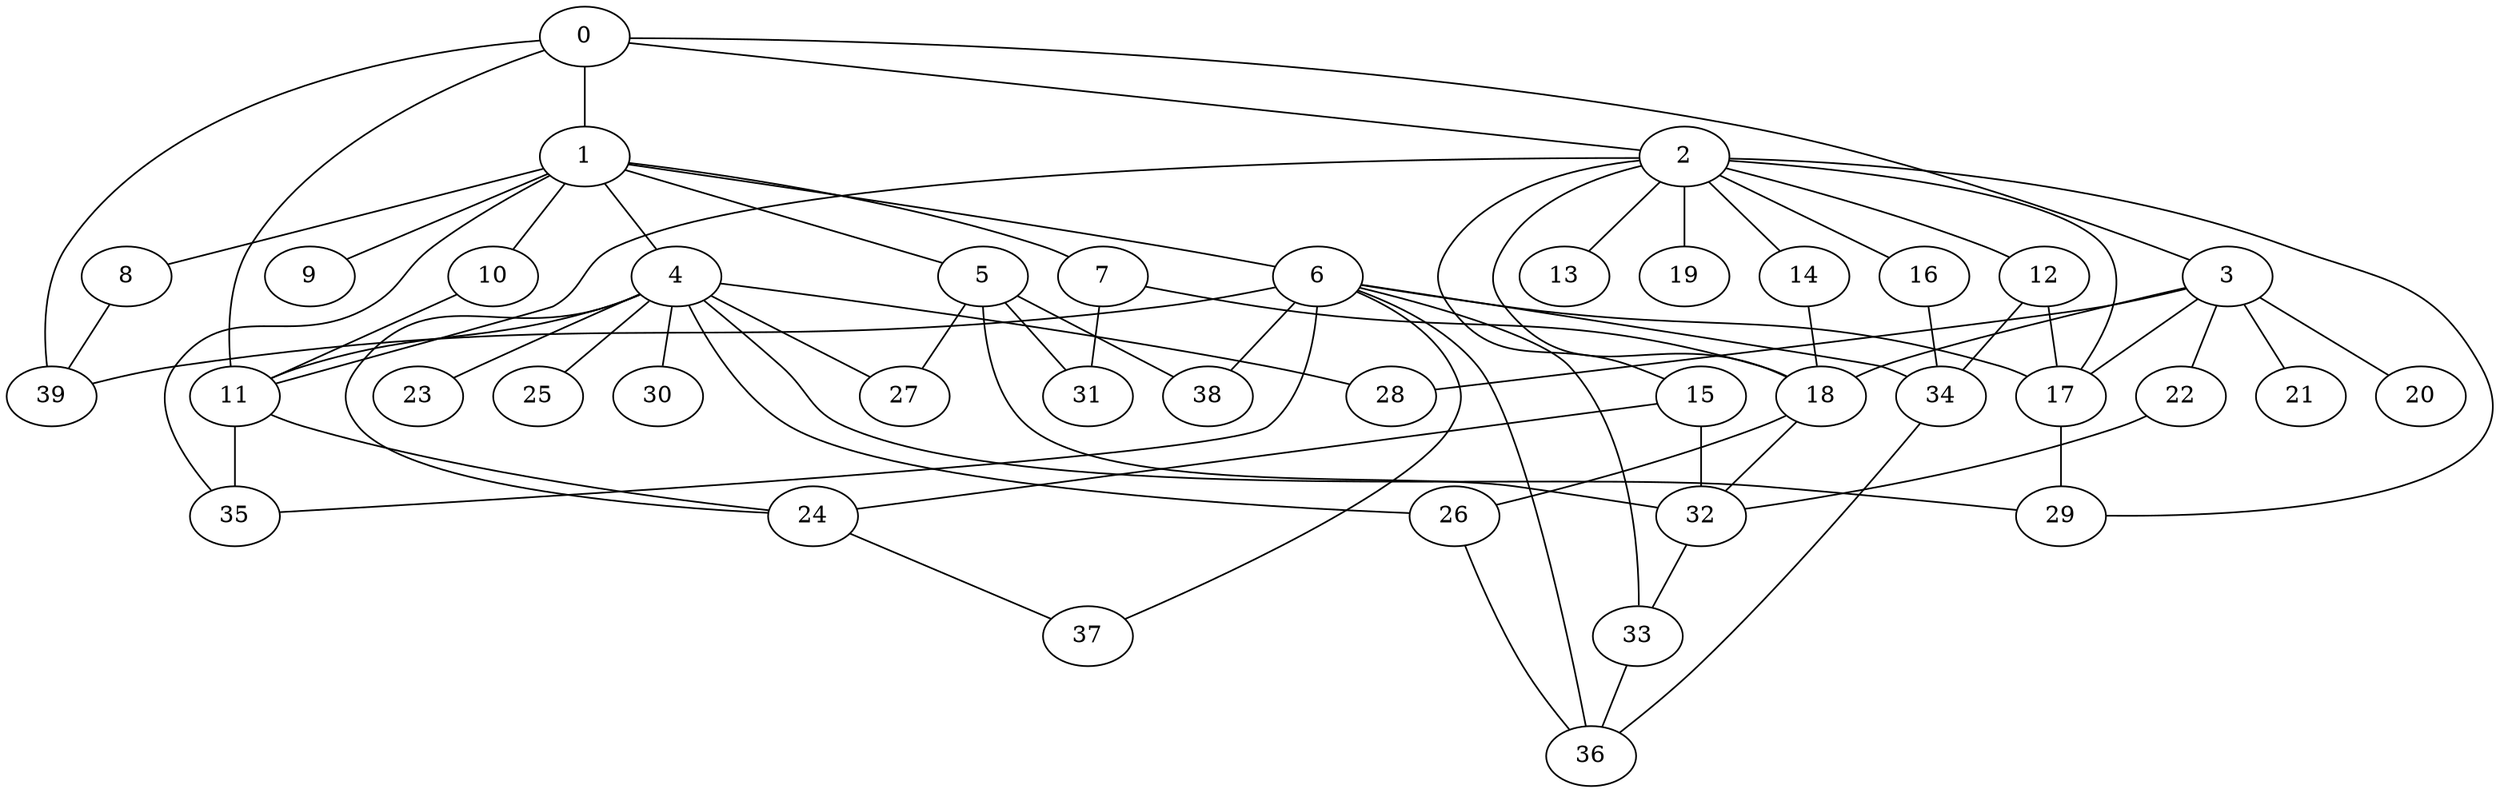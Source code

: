 
graph graphname {
    0 -- 1
0 -- 2
0 -- 3
0 -- 11
0 -- 39
1 -- 4
1 -- 5
1 -- 6
1 -- 7
1 -- 8
1 -- 9
1 -- 10
1 -- 35
2 -- 11
2 -- 12
2 -- 13
2 -- 14
2 -- 15
2 -- 16
2 -- 17
2 -- 18
2 -- 19
2 -- 29
3 -- 20
3 -- 21
3 -- 22
3 -- 28
3 -- 17
3 -- 18
4 -- 23
4 -- 24
4 -- 25
4 -- 26
4 -- 27
4 -- 28
4 -- 29
4 -- 30
4 -- 11
5 -- 32
5 -- 31
5 -- 38
5 -- 27
6 -- 34
6 -- 35
6 -- 36
6 -- 37
6 -- 38
6 -- 33
6 -- 39
6 -- 17
7 -- 18
7 -- 31
8 -- 39
10 -- 11
11 -- 35
11 -- 24
12 -- 17
12 -- 34
14 -- 18
15 -- 32
15 -- 24
16 -- 34
17 -- 29
18 -- 26
18 -- 32
22 -- 32
24 -- 37
26 -- 36
32 -- 33
33 -- 36
34 -- 36

}
